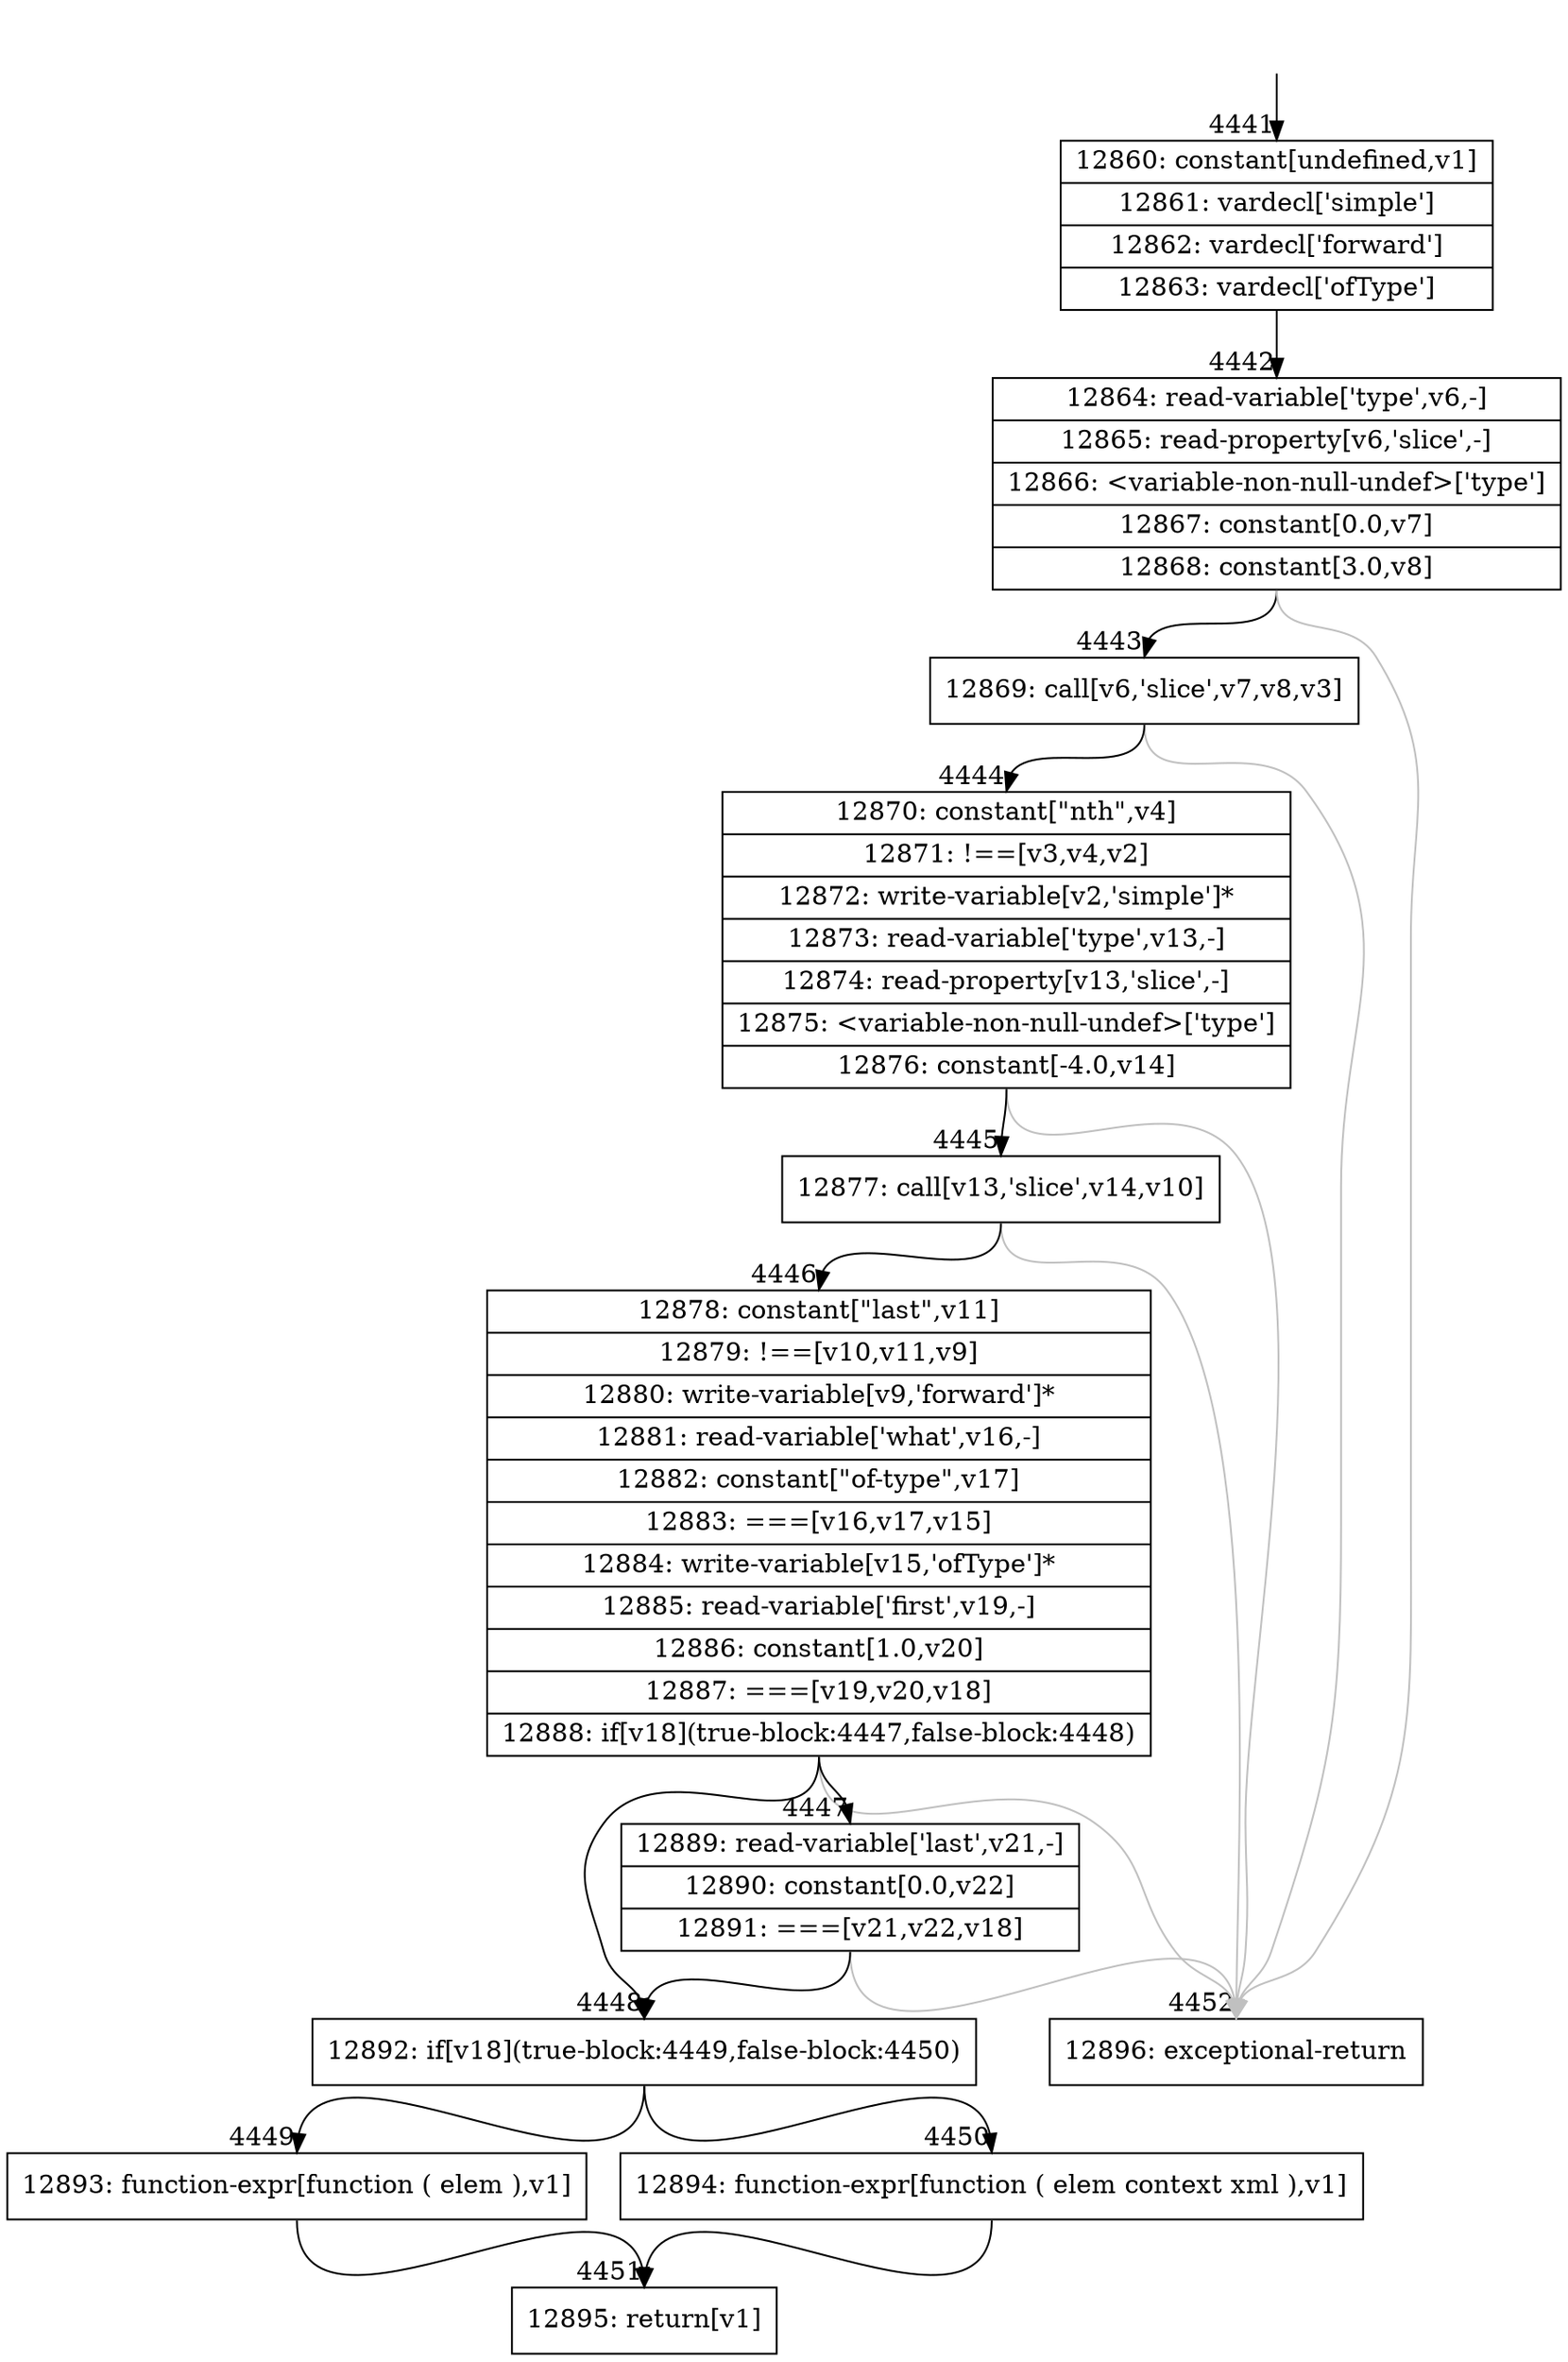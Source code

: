 digraph {
rankdir="TD"
BB_entry284[shape=none,label=""];
BB_entry284 -> BB4441 [tailport=s, headport=n, headlabel="    4441"]
BB4441 [shape=record label="{12860: constant[undefined,v1]|12861: vardecl['simple']|12862: vardecl['forward']|12863: vardecl['ofType']}" ] 
BB4441 -> BB4442 [tailport=s, headport=n, headlabel="      4442"]
BB4442 [shape=record label="{12864: read-variable['type',v6,-]|12865: read-property[v6,'slice',-]|12866: \<variable-non-null-undef\>['type']|12867: constant[0.0,v7]|12868: constant[3.0,v8]}" ] 
BB4442 -> BB4443 [tailport=s, headport=n, headlabel="      4443"]
BB4442 -> BB4452 [tailport=s, headport=n, color=gray, headlabel="      4452"]
BB4443 [shape=record label="{12869: call[v6,'slice',v7,v8,v3]}" ] 
BB4443 -> BB4444 [tailport=s, headport=n, headlabel="      4444"]
BB4443 -> BB4452 [tailport=s, headport=n, color=gray]
BB4444 [shape=record label="{12870: constant[\"nth\",v4]|12871: !==[v3,v4,v2]|12872: write-variable[v2,'simple']*|12873: read-variable['type',v13,-]|12874: read-property[v13,'slice',-]|12875: \<variable-non-null-undef\>['type']|12876: constant[-4.0,v14]}" ] 
BB4444 -> BB4445 [tailport=s, headport=n, headlabel="      4445"]
BB4444 -> BB4452 [tailport=s, headport=n, color=gray]
BB4445 [shape=record label="{12877: call[v13,'slice',v14,v10]}" ] 
BB4445 -> BB4446 [tailport=s, headport=n, headlabel="      4446"]
BB4445 -> BB4452 [tailport=s, headport=n, color=gray]
BB4446 [shape=record label="{12878: constant[\"last\",v11]|12879: !==[v10,v11,v9]|12880: write-variable[v9,'forward']*|12881: read-variable['what',v16,-]|12882: constant[\"of-type\",v17]|12883: ===[v16,v17,v15]|12884: write-variable[v15,'ofType']*|12885: read-variable['first',v19,-]|12886: constant[1.0,v20]|12887: ===[v19,v20,v18]|12888: if[v18](true-block:4447,false-block:4448)}" ] 
BB4446 -> BB4448 [tailport=s, headport=n, headlabel="      4448"]
BB4446 -> BB4447 [tailport=s, headport=n, headlabel="      4447"]
BB4446 -> BB4452 [tailport=s, headport=n, color=gray]
BB4447 [shape=record label="{12889: read-variable['last',v21,-]|12890: constant[0.0,v22]|12891: ===[v21,v22,v18]}" ] 
BB4447 -> BB4448 [tailport=s, headport=n]
BB4447 -> BB4452 [tailport=s, headport=n, color=gray]
BB4448 [shape=record label="{12892: if[v18](true-block:4449,false-block:4450)}" ] 
BB4448 -> BB4449 [tailport=s, headport=n, headlabel="      4449"]
BB4448 -> BB4450 [tailport=s, headport=n, headlabel="      4450"]
BB4449 [shape=record label="{12893: function-expr[function ( elem ),v1]}" ] 
BB4449 -> BB4451 [tailport=s, headport=n, headlabel="      4451"]
BB4450 [shape=record label="{12894: function-expr[function ( elem context xml ),v1]}" ] 
BB4450 -> BB4451 [tailport=s, headport=n]
BB4451 [shape=record label="{12895: return[v1]}" ] 
BB4452 [shape=record label="{12896: exceptional-return}" ] 
}
